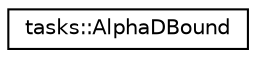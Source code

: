 digraph "Graphical Class Hierarchy"
{
 // LATEX_PDF_SIZE
  edge [fontname="Helvetica",fontsize="10",labelfontname="Helvetica",labelfontsize="10"];
  node [fontname="Helvetica",fontsize="10",shape=record];
  rankdir="LR";
  Node0 [label="tasks::AlphaDBound",height=0.2,width=0.4,color="black", fillcolor="white", style="filled",URL="$structtasks_1_1AlphaDBound.html",tooltip=" "];
}
